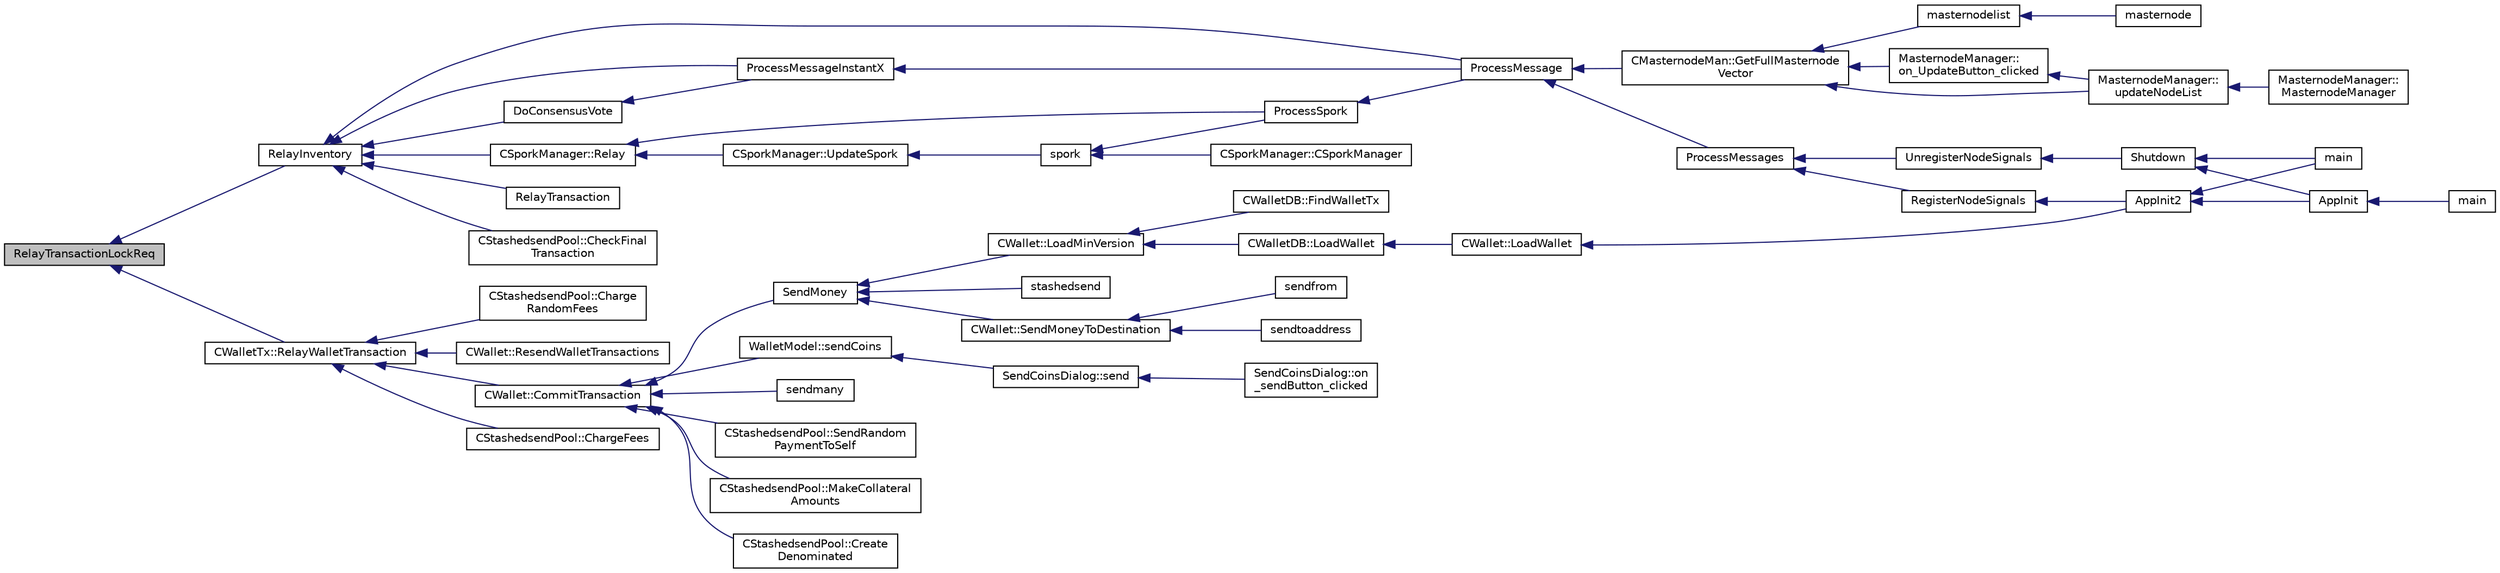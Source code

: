 digraph "RelayTransactionLockReq"
{
  edge [fontname="Helvetica",fontsize="10",labelfontname="Helvetica",labelfontsize="10"];
  node [fontname="Helvetica",fontsize="10",shape=record];
  rankdir="LR";
  Node842 [label="RelayTransactionLockReq",height=0.2,width=0.4,color="black", fillcolor="grey75", style="filled", fontcolor="black"];
  Node842 -> Node843 [dir="back",color="midnightblue",fontsize="10",style="solid",fontname="Helvetica"];
  Node843 [label="RelayInventory",height=0.2,width=0.4,color="black", fillcolor="white", style="filled",URL="$d7/d97/net_8h.html#a8efddffaa3931e6bafecaac5e0605d1b"];
  Node843 -> Node844 [dir="back",color="midnightblue",fontsize="10",style="solid",fontname="Helvetica"];
  Node844 [label="ProcessMessageInstantX",height=0.2,width=0.4,color="black", fillcolor="white", style="filled",URL="$d6/d5f/instantx_8h.html#aa516cb499ead2691d8ab216a499db5d0"];
  Node844 -> Node845 [dir="back",color="midnightblue",fontsize="10",style="solid",fontname="Helvetica"];
  Node845 [label="ProcessMessage",height=0.2,width=0.4,color="black", fillcolor="white", style="filled",URL="$df/d0a/main_8cpp.html#a8ba92b1a4bce3c835e887a9073d17d8e"];
  Node845 -> Node846 [dir="back",color="midnightblue",fontsize="10",style="solid",fontname="Helvetica"];
  Node846 [label="ProcessMessages",height=0.2,width=0.4,color="black", fillcolor="white", style="filled",URL="$d4/dbf/main_8h.html#a196f9318f02448b85b28d612698934fd"];
  Node846 -> Node847 [dir="back",color="midnightblue",fontsize="10",style="solid",fontname="Helvetica"];
  Node847 [label="RegisterNodeSignals",height=0.2,width=0.4,color="black", fillcolor="white", style="filled",URL="$d4/dbf/main_8h.html#ab02615ff65f91d69f8d786ec900baa8a",tooltip="Register with a network node to receive its signals. "];
  Node847 -> Node848 [dir="back",color="midnightblue",fontsize="10",style="solid",fontname="Helvetica"];
  Node848 [label="AppInit2",height=0.2,width=0.4,color="black", fillcolor="white", style="filled",URL="$d8/dc0/init_8h.html#a1a4c1bfbf6ba1db77e988b89b9cadfd3",tooltip="Initialize ion. "];
  Node848 -> Node849 [dir="back",color="midnightblue",fontsize="10",style="solid",fontname="Helvetica"];
  Node849 [label="AppInit",height=0.2,width=0.4,color="black", fillcolor="white", style="filled",URL="$d4/d35/iond_8cpp.html#ac59316b767e6984e1285f0531275286b"];
  Node849 -> Node850 [dir="back",color="midnightblue",fontsize="10",style="solid",fontname="Helvetica"];
  Node850 [label="main",height=0.2,width=0.4,color="black", fillcolor="white", style="filled",URL="$d4/d35/iond_8cpp.html#a0ddf1224851353fc92bfbff6f499fa97"];
  Node848 -> Node851 [dir="back",color="midnightblue",fontsize="10",style="solid",fontname="Helvetica"];
  Node851 [label="main",height=0.2,width=0.4,color="black", fillcolor="white", style="filled",URL="$d5/d2d/ion_8cpp.html#a0ddf1224851353fc92bfbff6f499fa97"];
  Node846 -> Node852 [dir="back",color="midnightblue",fontsize="10",style="solid",fontname="Helvetica"];
  Node852 [label="UnregisterNodeSignals",height=0.2,width=0.4,color="black", fillcolor="white", style="filled",URL="$d4/dbf/main_8h.html#a3ef0cc6e9d9d6435ee2a5569244d6ebd",tooltip="Unregister a network node. "];
  Node852 -> Node853 [dir="back",color="midnightblue",fontsize="10",style="solid",fontname="Helvetica"];
  Node853 [label="Shutdown",height=0.2,width=0.4,color="black", fillcolor="white", style="filled",URL="$d8/dc0/init_8h.html#ac5f038c2b480cf9ef5e19e3eba8dbaf9"];
  Node853 -> Node849 [dir="back",color="midnightblue",fontsize="10",style="solid",fontname="Helvetica"];
  Node853 -> Node851 [dir="back",color="midnightblue",fontsize="10",style="solid",fontname="Helvetica"];
  Node845 -> Node854 [dir="back",color="midnightblue",fontsize="10",style="solid",fontname="Helvetica"];
  Node854 [label="CMasternodeMan::GetFullMasternode\lVector",height=0.2,width=0.4,color="black", fillcolor="white", style="filled",URL="$dc/d6b/class_c_masternode_man.html#ab39e213a7601e1bef2eba1d5d63206f5"];
  Node854 -> Node855 [dir="back",color="midnightblue",fontsize="10",style="solid",fontname="Helvetica"];
  Node855 [label="MasternodeManager::\lupdateNodeList",height=0.2,width=0.4,color="black", fillcolor="white", style="filled",URL="$d9/d70/class_masternode_manager.html#a5485a8bd6ccf673027165cc1207dfae9"];
  Node855 -> Node856 [dir="back",color="midnightblue",fontsize="10",style="solid",fontname="Helvetica"];
  Node856 [label="MasternodeManager::\lMasternodeManager",height=0.2,width=0.4,color="black", fillcolor="white", style="filled",URL="$d9/d70/class_masternode_manager.html#ad18cb99065e056e6b791e2356de826bf"];
  Node854 -> Node857 [dir="back",color="midnightblue",fontsize="10",style="solid",fontname="Helvetica"];
  Node857 [label="MasternodeManager::\lon_UpdateButton_clicked",height=0.2,width=0.4,color="black", fillcolor="white", style="filled",URL="$d9/d70/class_masternode_manager.html#ae8d07b4d869e3eb09fe1be445eff0430"];
  Node857 -> Node855 [dir="back",color="midnightblue",fontsize="10",style="solid",fontname="Helvetica"];
  Node854 -> Node858 [dir="back",color="midnightblue",fontsize="10",style="solid",fontname="Helvetica"];
  Node858 [label="masternodelist",height=0.2,width=0.4,color="black", fillcolor="white", style="filled",URL="$d5/d6b/rpcstashedsend_8cpp.html#a3a7ed7e37f21eb2912afc6e776f7236c"];
  Node858 -> Node859 [dir="back",color="midnightblue",fontsize="10",style="solid",fontname="Helvetica"];
  Node859 [label="masternode",height=0.2,width=0.4,color="black", fillcolor="white", style="filled",URL="$d5/d6b/rpcstashedsend_8cpp.html#a30609e443aeb47c29ed0878d16b1b5e1"];
  Node843 -> Node860 [dir="back",color="midnightblue",fontsize="10",style="solid",fontname="Helvetica"];
  Node860 [label="DoConsensusVote",height=0.2,width=0.4,color="black", fillcolor="white", style="filled",URL="$d6/d5f/instantx_8h.html#a0753801d6e6eb2cb230a85a6ba6fd371"];
  Node860 -> Node844 [dir="back",color="midnightblue",fontsize="10",style="solid",fontname="Helvetica"];
  Node843 -> Node845 [dir="back",color="midnightblue",fontsize="10",style="solid",fontname="Helvetica"];
  Node843 -> Node861 [dir="back",color="midnightblue",fontsize="10",style="solid",fontname="Helvetica"];
  Node861 [label="RelayTransaction",height=0.2,width=0.4,color="black", fillcolor="white", style="filled",URL="$d7/d97/net_8h.html#aa7eea5ebcc85b5a7a0ae3716608bfffe"];
  Node843 -> Node862 [dir="back",color="midnightblue",fontsize="10",style="solid",fontname="Helvetica"];
  Node862 [label="CSporkManager::Relay",height=0.2,width=0.4,color="black", fillcolor="white", style="filled",URL="$d2/d5e/class_c_spork_manager.html#ae8651894670c02ecb5f99806376d5af2"];
  Node862 -> Node863 [dir="back",color="midnightblue",fontsize="10",style="solid",fontname="Helvetica"];
  Node863 [label="ProcessSpork",height=0.2,width=0.4,color="black", fillcolor="white", style="filled",URL="$d0/d24/spork_8h.html#a3f9c24c1f4c012152fb4422ca981610a"];
  Node863 -> Node845 [dir="back",color="midnightblue",fontsize="10",style="solid",fontname="Helvetica"];
  Node862 -> Node864 [dir="back",color="midnightblue",fontsize="10",style="solid",fontname="Helvetica"];
  Node864 [label="CSporkManager::UpdateSpork",height=0.2,width=0.4,color="black", fillcolor="white", style="filled",URL="$d2/d5e/class_c_spork_manager.html#a51293c5c9db22f4435f044b4ccb65028"];
  Node864 -> Node865 [dir="back",color="midnightblue",fontsize="10",style="solid",fontname="Helvetica"];
  Node865 [label="spork",height=0.2,width=0.4,color="black", fillcolor="white", style="filled",URL="$db/d48/rpcmisc_8cpp.html#a8dcc7f3e5749bbd1dad163b85d0abdcb"];
  Node865 -> Node863 [dir="back",color="midnightblue",fontsize="10",style="solid",fontname="Helvetica"];
  Node865 -> Node866 [dir="back",color="midnightblue",fontsize="10",style="solid",fontname="Helvetica"];
  Node866 [label="CSporkManager::CSporkManager",height=0.2,width=0.4,color="black", fillcolor="white", style="filled",URL="$d2/d5e/class_c_spork_manager.html#af25ba284196ede7288bc9855e7f8a8a5"];
  Node843 -> Node867 [dir="back",color="midnightblue",fontsize="10",style="solid",fontname="Helvetica"];
  Node867 [label="CStashedsendPool::CheckFinal\lTransaction",height=0.2,width=0.4,color="black", fillcolor="white", style="filled",URL="$dd/d8a/class_c_stashedsend_pool.html#aba122588a53a90150595bc4279beb67c"];
  Node842 -> Node868 [dir="back",color="midnightblue",fontsize="10",style="solid",fontname="Helvetica"];
  Node868 [label="CWalletTx::RelayWalletTransaction",height=0.2,width=0.4,color="black", fillcolor="white", style="filled",URL="$d6/d53/class_c_wallet_tx.html#aec8c50f3fcde27525485b6cd4a4e19b5"];
  Node868 -> Node869 [dir="back",color="midnightblue",fontsize="10",style="solid",fontname="Helvetica"];
  Node869 [label="CStashedsendPool::ChargeFees",height=0.2,width=0.4,color="black", fillcolor="white", style="filled",URL="$dd/d8a/class_c_stashedsend_pool.html#acd76c93879dbcbdda4ca0a253f0d9c68",tooltip="Charge fees to bad actors (Charge clients a fee if they&#39;re abusive) "];
  Node868 -> Node870 [dir="back",color="midnightblue",fontsize="10",style="solid",fontname="Helvetica"];
  Node870 [label="CStashedsendPool::Charge\lRandomFees",height=0.2,width=0.4,color="black", fillcolor="white", style="filled",URL="$dd/d8a/class_c_stashedsend_pool.html#abcf715f6e5e01039218bf4881fffc3fe",tooltip="Rarely charge fees to pay miners. "];
  Node868 -> Node871 [dir="back",color="midnightblue",fontsize="10",style="solid",fontname="Helvetica"];
  Node871 [label="CWallet::ResendWalletTransactions",height=0.2,width=0.4,color="black", fillcolor="white", style="filled",URL="$d2/de5/class_c_wallet.html#ace33dcf23623d2036a38696bc3a94553"];
  Node868 -> Node872 [dir="back",color="midnightblue",fontsize="10",style="solid",fontname="Helvetica"];
  Node872 [label="CWallet::CommitTransaction",height=0.2,width=0.4,color="black", fillcolor="white", style="filled",URL="$d2/de5/class_c_wallet.html#aa13fbeaebd271f910a54cc5b82d73fde"];
  Node872 -> Node873 [dir="back",color="midnightblue",fontsize="10",style="solid",fontname="Helvetica"];
  Node873 [label="WalletModel::sendCoins",height=0.2,width=0.4,color="black", fillcolor="white", style="filled",URL="$d4/d27/class_wallet_model.html#a053fb3ff2b8b0347f83e6bb591126746"];
  Node873 -> Node874 [dir="back",color="midnightblue",fontsize="10",style="solid",fontname="Helvetica"];
  Node874 [label="SendCoinsDialog::send",height=0.2,width=0.4,color="black", fillcolor="white", style="filled",URL="$d6/de6/class_send_coins_dialog.html#afd8d436a16ea7dba1276e8fdfdc8b2d3"];
  Node874 -> Node875 [dir="back",color="midnightblue",fontsize="10",style="solid",fontname="Helvetica"];
  Node875 [label="SendCoinsDialog::on\l_sendButton_clicked",height=0.2,width=0.4,color="black", fillcolor="white", style="filled",URL="$d6/de6/class_send_coins_dialog.html#a2cab7cf9ea5040b9e2189297f7d3c764"];
  Node872 -> Node876 [dir="back",color="midnightblue",fontsize="10",style="solid",fontname="Helvetica"];
  Node876 [label="SendMoney",height=0.2,width=0.4,color="black", fillcolor="white", style="filled",URL="$d5/d6b/rpcstashedsend_8cpp.html#a49669702f73a24c1d1dc5a08d7c0785f"];
  Node876 -> Node877 [dir="back",color="midnightblue",fontsize="10",style="solid",fontname="Helvetica"];
  Node877 [label="stashedsend",height=0.2,width=0.4,color="black", fillcolor="white", style="filled",URL="$d5/d6b/rpcstashedsend_8cpp.html#a5a7cb1ad55aeaa8bcbb5172e9153a75a"];
  Node876 -> Node878 [dir="back",color="midnightblue",fontsize="10",style="solid",fontname="Helvetica"];
  Node878 [label="CWallet::SendMoneyToDestination",height=0.2,width=0.4,color="black", fillcolor="white", style="filled",URL="$d2/de5/class_c_wallet.html#aad5d55fc472f6b9ccbec5af0a7246d60"];
  Node878 -> Node879 [dir="back",color="midnightblue",fontsize="10",style="solid",fontname="Helvetica"];
  Node879 [label="sendtoaddress",height=0.2,width=0.4,color="black", fillcolor="white", style="filled",URL="$df/d1d/rpcwallet_8cpp.html#a134064858f9cfa4775a6ae34cac2b133"];
  Node878 -> Node880 [dir="back",color="midnightblue",fontsize="10",style="solid",fontname="Helvetica"];
  Node880 [label="sendfrom",height=0.2,width=0.4,color="black", fillcolor="white", style="filled",URL="$df/d1d/rpcwallet_8cpp.html#a845eaefd9ec7752b1145c183205524d0"];
  Node876 -> Node881 [dir="back",color="midnightblue",fontsize="10",style="solid",fontname="Helvetica"];
  Node881 [label="CWallet::LoadMinVersion",height=0.2,width=0.4,color="black", fillcolor="white", style="filled",URL="$d2/de5/class_c_wallet.html#a88317da8dab80135b8db73e945e15b60"];
  Node881 -> Node882 [dir="back",color="midnightblue",fontsize="10",style="solid",fontname="Helvetica"];
  Node882 [label="CWalletDB::LoadWallet",height=0.2,width=0.4,color="black", fillcolor="white", style="filled",URL="$d4/d90/class_c_wallet_d_b.html#a14f26e53502d1a60dd2b034f830acf03"];
  Node882 -> Node883 [dir="back",color="midnightblue",fontsize="10",style="solid",fontname="Helvetica"];
  Node883 [label="CWallet::LoadWallet",height=0.2,width=0.4,color="black", fillcolor="white", style="filled",URL="$d2/de5/class_c_wallet.html#a5d7b244b8ed0cbe24233ee0b6ca3cae0"];
  Node883 -> Node848 [dir="back",color="midnightblue",fontsize="10",style="solid",fontname="Helvetica"];
  Node881 -> Node884 [dir="back",color="midnightblue",fontsize="10",style="solid",fontname="Helvetica"];
  Node884 [label="CWalletDB::FindWalletTx",height=0.2,width=0.4,color="black", fillcolor="white", style="filled",URL="$d4/d90/class_c_wallet_d_b.html#abaf9ab57bf283b3d929383b0b99940bd"];
  Node872 -> Node885 [dir="back",color="midnightblue",fontsize="10",style="solid",fontname="Helvetica"];
  Node885 [label="sendmany",height=0.2,width=0.4,color="black", fillcolor="white", style="filled",URL="$df/d1d/rpcwallet_8cpp.html#adeb5f23f20fb4e589dab23cadf75c92d"];
  Node872 -> Node886 [dir="back",color="midnightblue",fontsize="10",style="solid",fontname="Helvetica"];
  Node886 [label="CStashedsendPool::SendRandom\lPaymentToSelf",height=0.2,width=0.4,color="black", fillcolor="white", style="filled",URL="$dd/d8a/class_c_stashedsend_pool.html#acd9417cd11b55cbec6a04a41fbbba939",tooltip="Used for liquidity providers. "];
  Node872 -> Node887 [dir="back",color="midnightblue",fontsize="10",style="solid",fontname="Helvetica"];
  Node887 [label="CStashedsendPool::MakeCollateral\lAmounts",height=0.2,width=0.4,color="black", fillcolor="white", style="filled",URL="$dd/d8a/class_c_stashedsend_pool.html#af475cbfebb9c64e9e7b831f2415d921c",tooltip="Split up large inputs or make fee sized inputs. "];
  Node872 -> Node888 [dir="back",color="midnightblue",fontsize="10",style="solid",fontname="Helvetica"];
  Node888 [label="CStashedsendPool::Create\lDenominated",height=0.2,width=0.4,color="black", fillcolor="white", style="filled",URL="$dd/d8a/class_c_stashedsend_pool.html#a02b3808e3653ed966b4c60874a137490"];
}
